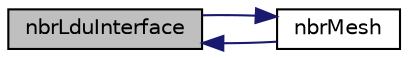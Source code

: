 digraph "nbrLduInterface"
{
  bgcolor="transparent";
  edge [fontname="Helvetica",fontsize="10",labelfontname="Helvetica",labelfontsize="10"];
  node [fontname="Helvetica",fontsize="10",shape=record];
  rankdir="LR";
  Node1 [label="nbrLduInterface",height=0.2,width=0.4,color="black", fillcolor="grey75", style="filled", fontcolor="black"];
  Node1 -> Node2 [dir="back",color="midnightblue",fontsize="10",style="solid",fontname="Helvetica"];
  Node2 [label="nbrMesh",height=0.2,width=0.4,color="black",URL="$a02180.html#afe312951e2f813f117176130b024f8ba",tooltip="Return AMI. "];
  Node2 -> Node1 [dir="back",color="midnightblue",fontsize="10",style="solid",fontname="Helvetica"];
}

